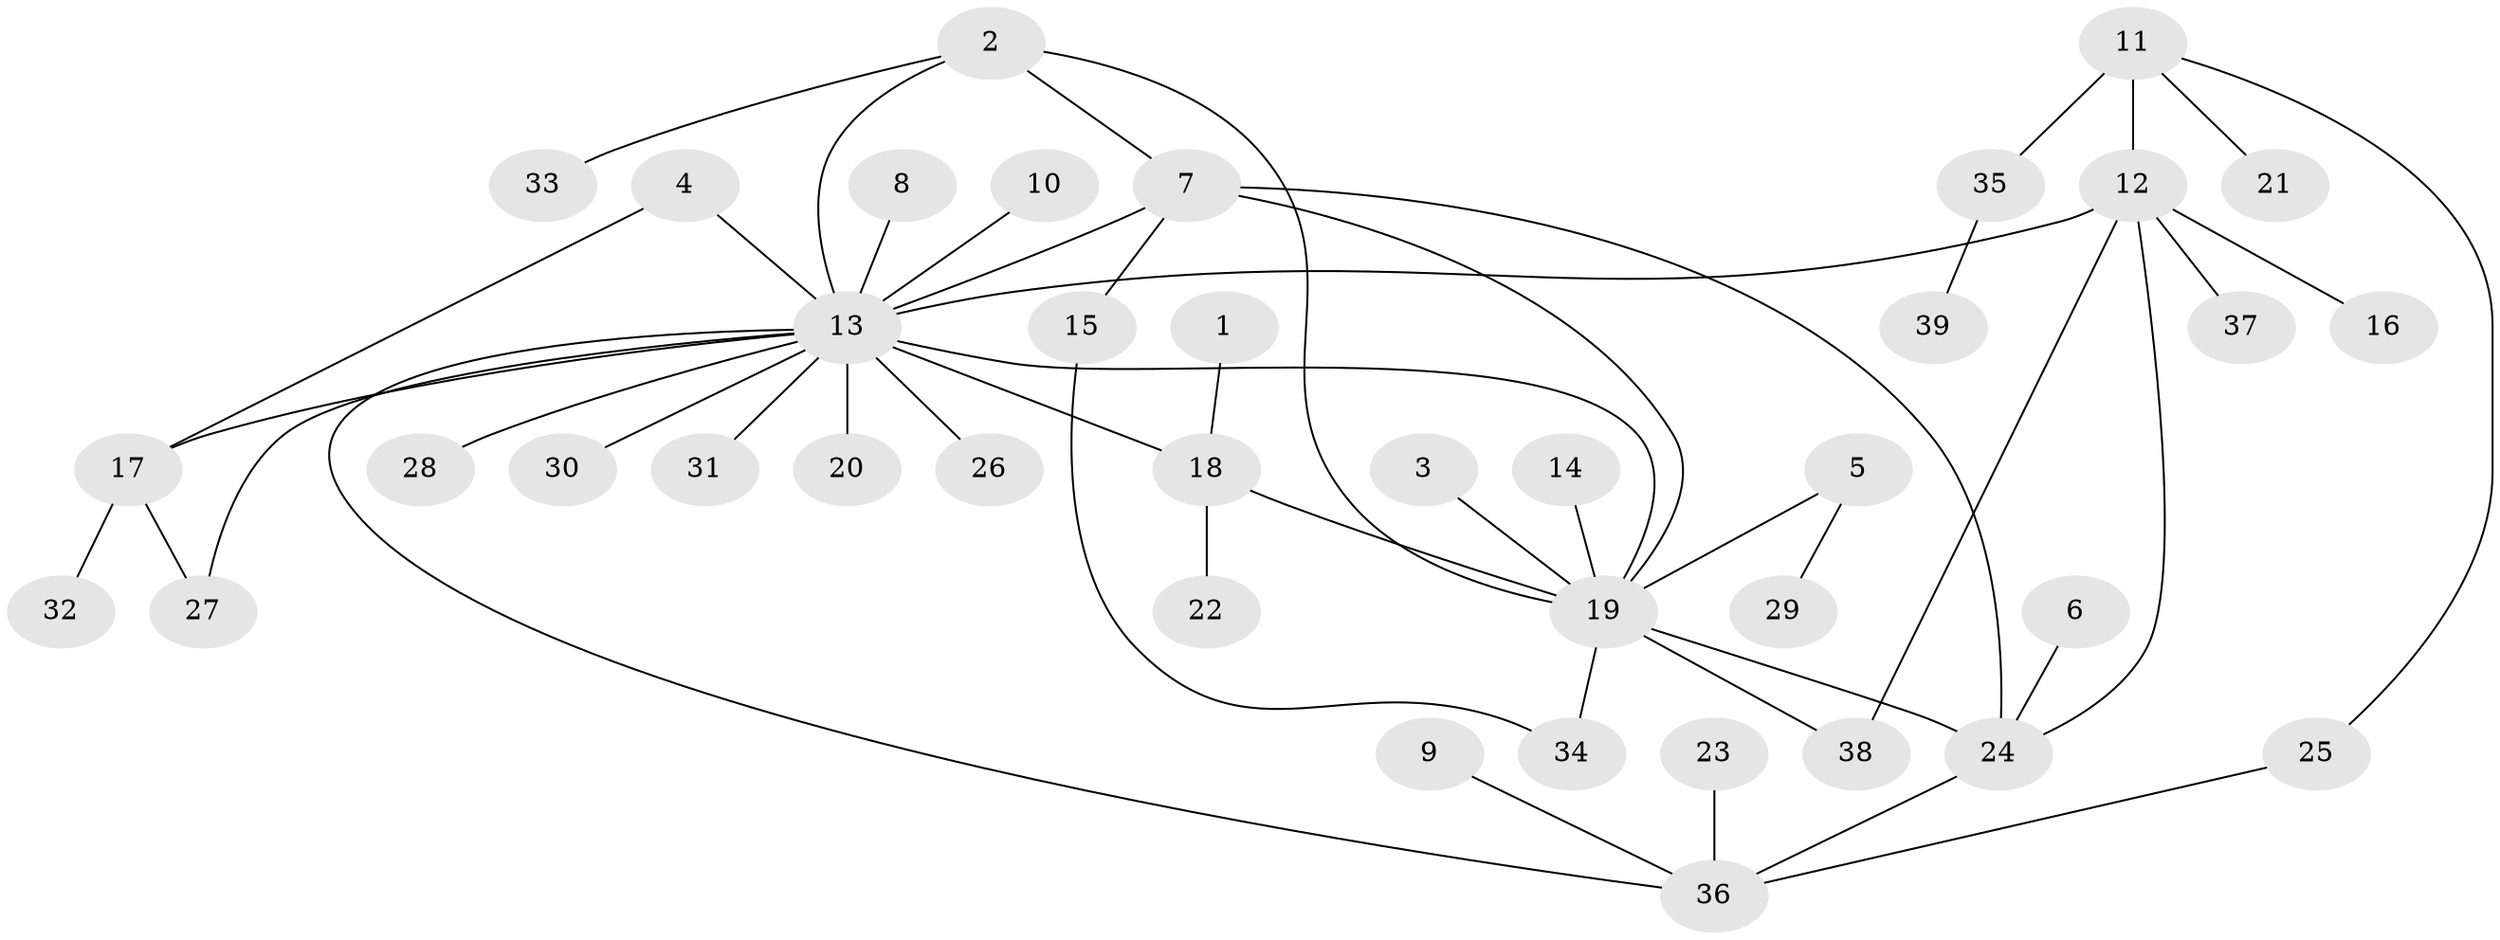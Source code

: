 // original degree distribution, {18: 0.018518518518518517, 6: 0.018518518518518517, 3: 0.05555555555555555, 11: 0.018518518518518517, 8: 0.018518518518518517, 2: 0.2777777777777778, 4: 0.07407407407407407, 1: 0.46296296296296297, 5: 0.05555555555555555}
// Generated by graph-tools (version 1.1) at 2025/36/03/04/25 23:36:39]
// undirected, 39 vertices, 50 edges
graph export_dot {
  node [color=gray90,style=filled];
  1;
  2;
  3;
  4;
  5;
  6;
  7;
  8;
  9;
  10;
  11;
  12;
  13;
  14;
  15;
  16;
  17;
  18;
  19;
  20;
  21;
  22;
  23;
  24;
  25;
  26;
  27;
  28;
  29;
  30;
  31;
  32;
  33;
  34;
  35;
  36;
  37;
  38;
  39;
  1 -- 18 [weight=2.0];
  2 -- 7 [weight=1.0];
  2 -- 13 [weight=1.0];
  2 -- 19 [weight=1.0];
  2 -- 33 [weight=1.0];
  3 -- 19 [weight=1.0];
  4 -- 13 [weight=1.0];
  4 -- 17 [weight=1.0];
  5 -- 19 [weight=1.0];
  5 -- 29 [weight=1.0];
  6 -- 24 [weight=1.0];
  7 -- 13 [weight=1.0];
  7 -- 15 [weight=1.0];
  7 -- 19 [weight=1.0];
  7 -- 24 [weight=1.0];
  8 -- 13 [weight=1.0];
  9 -- 36 [weight=1.0];
  10 -- 13 [weight=1.0];
  11 -- 12 [weight=2.0];
  11 -- 21 [weight=1.0];
  11 -- 25 [weight=1.0];
  11 -- 35 [weight=2.0];
  12 -- 13 [weight=1.0];
  12 -- 16 [weight=1.0];
  12 -- 24 [weight=1.0];
  12 -- 37 [weight=1.0];
  12 -- 38 [weight=1.0];
  13 -- 17 [weight=1.0];
  13 -- 18 [weight=2.0];
  13 -- 19 [weight=1.0];
  13 -- 20 [weight=1.0];
  13 -- 26 [weight=1.0];
  13 -- 27 [weight=1.0];
  13 -- 28 [weight=1.0];
  13 -- 30 [weight=1.0];
  13 -- 31 [weight=1.0];
  13 -- 36 [weight=1.0];
  14 -- 19 [weight=1.0];
  15 -- 34 [weight=1.0];
  17 -- 27 [weight=1.0];
  17 -- 32 [weight=1.0];
  18 -- 19 [weight=1.0];
  18 -- 22 [weight=1.0];
  19 -- 24 [weight=1.0];
  19 -- 34 [weight=1.0];
  19 -- 38 [weight=1.0];
  23 -- 36 [weight=1.0];
  24 -- 36 [weight=1.0];
  25 -- 36 [weight=1.0];
  35 -- 39 [weight=1.0];
}
